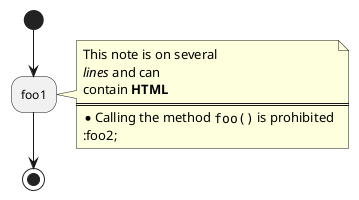 @startuml
start
:foo1;
note right
This note is on several
//lines// and can
contain <b>HTML </b>
====
* Calling the method ""foo()"" is prohibited
:foo2;
end note
stop
@enduml
